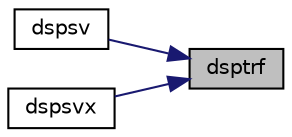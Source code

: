 digraph "dsptrf"
{
 // LATEX_PDF_SIZE
  edge [fontname="Helvetica",fontsize="10",labelfontname="Helvetica",labelfontsize="10"];
  node [fontname="Helvetica",fontsize="10",shape=record];
  rankdir="RL";
  Node1 [label="dsptrf",height=0.2,width=0.4,color="black", fillcolor="grey75", style="filled", fontcolor="black",tooltip="DSPTRF"];
  Node1 -> Node2 [dir="back",color="midnightblue",fontsize="10",style="solid",fontname="Helvetica"];
  Node2 [label="dspsv",height=0.2,width=0.4,color="black", fillcolor="white", style="filled",URL="$dspsv_8f.html#ad3c07d6202af2301944b4aeefba4c078",tooltip="DSPSV computes the solution to system of linear equations A * X = B for OTHER matrices"];
  Node1 -> Node3 [dir="back",color="midnightblue",fontsize="10",style="solid",fontname="Helvetica"];
  Node3 [label="dspsvx",height=0.2,width=0.4,color="black", fillcolor="white", style="filled",URL="$dspsvx_8f.html#a473c658a3c42a0ec3f3a9691f01fa192",tooltip="DSPSVX computes the solution to system of linear equations A * X = B for OTHER matrices"];
}
